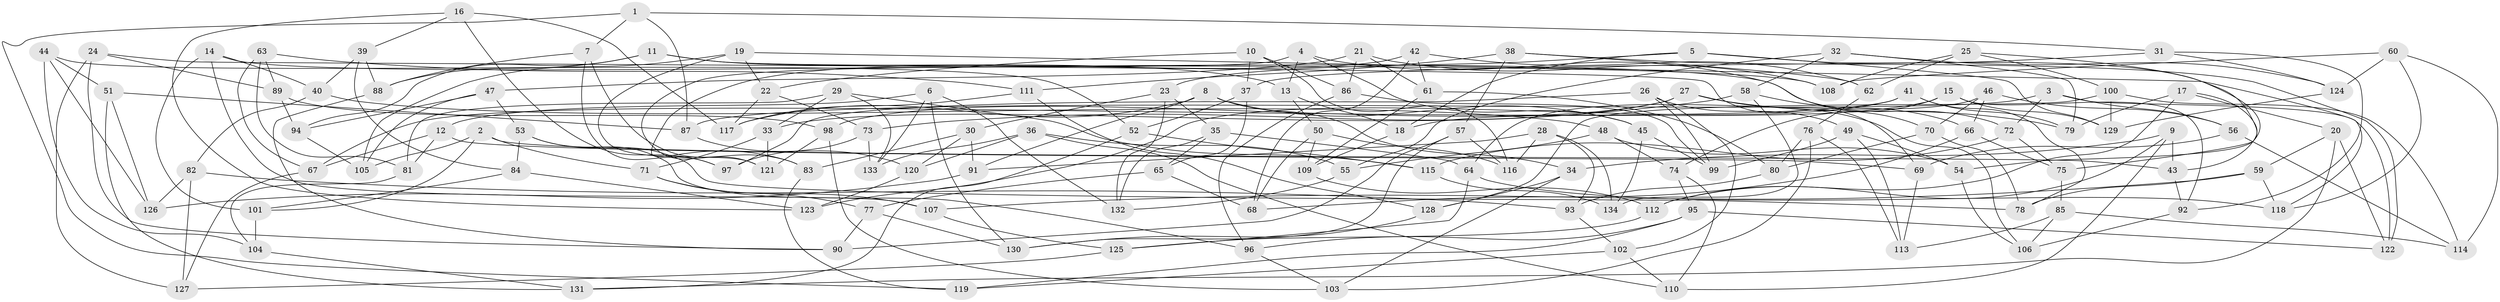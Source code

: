 // coarse degree distribution, {4: 0.5483870967741935, 6: 0.40860215053763443, 5: 0.03225806451612903, 3: 0.010752688172043012}
// Generated by graph-tools (version 1.1) at 2025/52/02/27/25 19:52:30]
// undirected, 134 vertices, 268 edges
graph export_dot {
graph [start="1"]
  node [color=gray90,style=filled];
  1;
  2;
  3;
  4;
  5;
  6;
  7;
  8;
  9;
  10;
  11;
  12;
  13;
  14;
  15;
  16;
  17;
  18;
  19;
  20;
  21;
  22;
  23;
  24;
  25;
  26;
  27;
  28;
  29;
  30;
  31;
  32;
  33;
  34;
  35;
  36;
  37;
  38;
  39;
  40;
  41;
  42;
  43;
  44;
  45;
  46;
  47;
  48;
  49;
  50;
  51;
  52;
  53;
  54;
  55;
  56;
  57;
  58;
  59;
  60;
  61;
  62;
  63;
  64;
  65;
  66;
  67;
  68;
  69;
  70;
  71;
  72;
  73;
  74;
  75;
  76;
  77;
  78;
  79;
  80;
  81;
  82;
  83;
  84;
  85;
  86;
  87;
  88;
  89;
  90;
  91;
  92;
  93;
  94;
  95;
  96;
  97;
  98;
  99;
  100;
  101;
  102;
  103;
  104;
  105;
  106;
  107;
  108;
  109;
  110;
  111;
  112;
  113;
  114;
  115;
  116;
  117;
  118;
  119;
  120;
  121;
  122;
  123;
  124;
  125;
  126;
  127;
  128;
  129;
  130;
  131;
  132;
  133;
  134;
  1 -- 31;
  1 -- 87;
  1 -- 119;
  1 -- 7;
  2 -- 71;
  2 -- 43;
  2 -- 101;
  2 -- 105;
  3 -- 56;
  3 -- 122;
  3 -- 87;
  3 -- 72;
  4 -- 13;
  4 -- 70;
  4 -- 45;
  4 -- 121;
  5 -- 23;
  5 -- 75;
  5 -- 129;
  5 -- 18;
  6 -- 132;
  6 -- 130;
  6 -- 12;
  6 -- 133;
  7 -- 97;
  7 -- 88;
  7 -- 83;
  8 -- 34;
  8 -- 91;
  8 -- 117;
  8 -- 45;
  9 -- 112;
  9 -- 43;
  9 -- 34;
  9 -- 110;
  10 -- 22;
  10 -- 37;
  10 -- 86;
  10 -- 116;
  11 -- 108;
  11 -- 13;
  11 -- 94;
  11 -- 88;
  12 -- 69;
  12 -- 81;
  12 -- 67;
  13 -- 50;
  13 -- 18;
  14 -- 101;
  14 -- 40;
  14 -- 72;
  14 -- 107;
  15 -- 74;
  15 -- 129;
  15 -- 18;
  15 -- 92;
  16 -- 39;
  16 -- 123;
  16 -- 117;
  16 -- 97;
  17 -- 112;
  17 -- 43;
  17 -- 79;
  17 -- 20;
  18 -- 109;
  19 -- 121;
  19 -- 105;
  19 -- 22;
  19 -- 118;
  20 -- 59;
  20 -- 131;
  20 -- 122;
  21 -- 108;
  21 -- 61;
  21 -- 47;
  21 -- 86;
  22 -- 73;
  22 -- 117;
  23 -- 30;
  23 -- 35;
  23 -- 132;
  24 -- 90;
  24 -- 127;
  24 -- 69;
  24 -- 89;
  25 -- 108;
  25 -- 100;
  25 -- 54;
  25 -- 62;
  26 -- 49;
  26 -- 99;
  26 -- 102;
  26 -- 97;
  27 -- 98;
  27 -- 79;
  27 -- 33;
  27 -- 106;
  28 -- 116;
  28 -- 93;
  28 -- 134;
  28 -- 91;
  29 -- 33;
  29 -- 115;
  29 -- 81;
  29 -- 133;
  30 -- 120;
  30 -- 83;
  30 -- 91;
  31 -- 37;
  31 -- 124;
  31 -- 92;
  32 -- 55;
  32 -- 124;
  32 -- 58;
  32 -- 79;
  33 -- 71;
  33 -- 121;
  34 -- 103;
  34 -- 128;
  35 -- 64;
  35 -- 65;
  35 -- 132;
  36 -- 110;
  36 -- 120;
  36 -- 55;
  36 -- 133;
  37 -- 65;
  37 -- 52;
  38 -- 57;
  38 -- 122;
  38 -- 111;
  38 -- 62;
  39 -- 88;
  39 -- 40;
  39 -- 84;
  40 -- 48;
  40 -- 82;
  41 -- 67;
  41 -- 78;
  41 -- 123;
  41 -- 79;
  42 -- 68;
  42 -- 62;
  42 -- 83;
  42 -- 61;
  43 -- 92;
  44 -- 104;
  44 -- 126;
  44 -- 52;
  44 -- 51;
  45 -- 99;
  45 -- 134;
  46 -- 64;
  46 -- 70;
  46 -- 56;
  46 -- 66;
  47 -- 105;
  47 -- 94;
  47 -- 53;
  48 -- 54;
  48 -- 55;
  48 -- 74;
  49 -- 99;
  49 -- 54;
  49 -- 113;
  50 -- 116;
  50 -- 68;
  50 -- 109;
  51 -- 126;
  51 -- 131;
  51 -- 87;
  52 -- 115;
  52 -- 131;
  53 -- 84;
  53 -- 78;
  53 -- 96;
  54 -- 106;
  55 -- 132;
  56 -- 114;
  56 -- 69;
  57 -- 116;
  57 -- 130;
  57 -- 90;
  58 -- 73;
  58 -- 66;
  58 -- 134;
  59 -- 78;
  59 -- 118;
  59 -- 107;
  60 -- 114;
  60 -- 108;
  60 -- 118;
  60 -- 124;
  61 -- 109;
  61 -- 80;
  62 -- 76;
  63 -- 67;
  63 -- 89;
  63 -- 81;
  63 -- 111;
  64 -- 118;
  64 -- 125;
  65 -- 77;
  65 -- 68;
  66 -- 68;
  66 -- 75;
  67 -- 127;
  69 -- 113;
  70 -- 78;
  70 -- 80;
  71 -- 107;
  71 -- 77;
  72 -- 75;
  72 -- 115;
  73 -- 133;
  73 -- 97;
  74 -- 95;
  74 -- 110;
  75 -- 85;
  76 -- 80;
  76 -- 103;
  76 -- 113;
  77 -- 90;
  77 -- 130;
  80 -- 93;
  81 -- 104;
  82 -- 126;
  82 -- 93;
  82 -- 127;
  83 -- 119;
  84 -- 101;
  84 -- 123;
  85 -- 113;
  85 -- 114;
  85 -- 106;
  86 -- 96;
  86 -- 99;
  87 -- 120;
  88 -- 90;
  89 -- 94;
  89 -- 98;
  91 -- 126;
  92 -- 106;
  93 -- 102;
  94 -- 105;
  95 -- 119;
  95 -- 96;
  95 -- 122;
  96 -- 103;
  98 -- 103;
  98 -- 121;
  100 -- 114;
  100 -- 128;
  100 -- 129;
  101 -- 104;
  102 -- 119;
  102 -- 110;
  104 -- 131;
  107 -- 125;
  109 -- 112;
  111 -- 128;
  111 -- 117;
  112 -- 125;
  115 -- 134;
  120 -- 123;
  124 -- 129;
  125 -- 127;
  128 -- 130;
}
